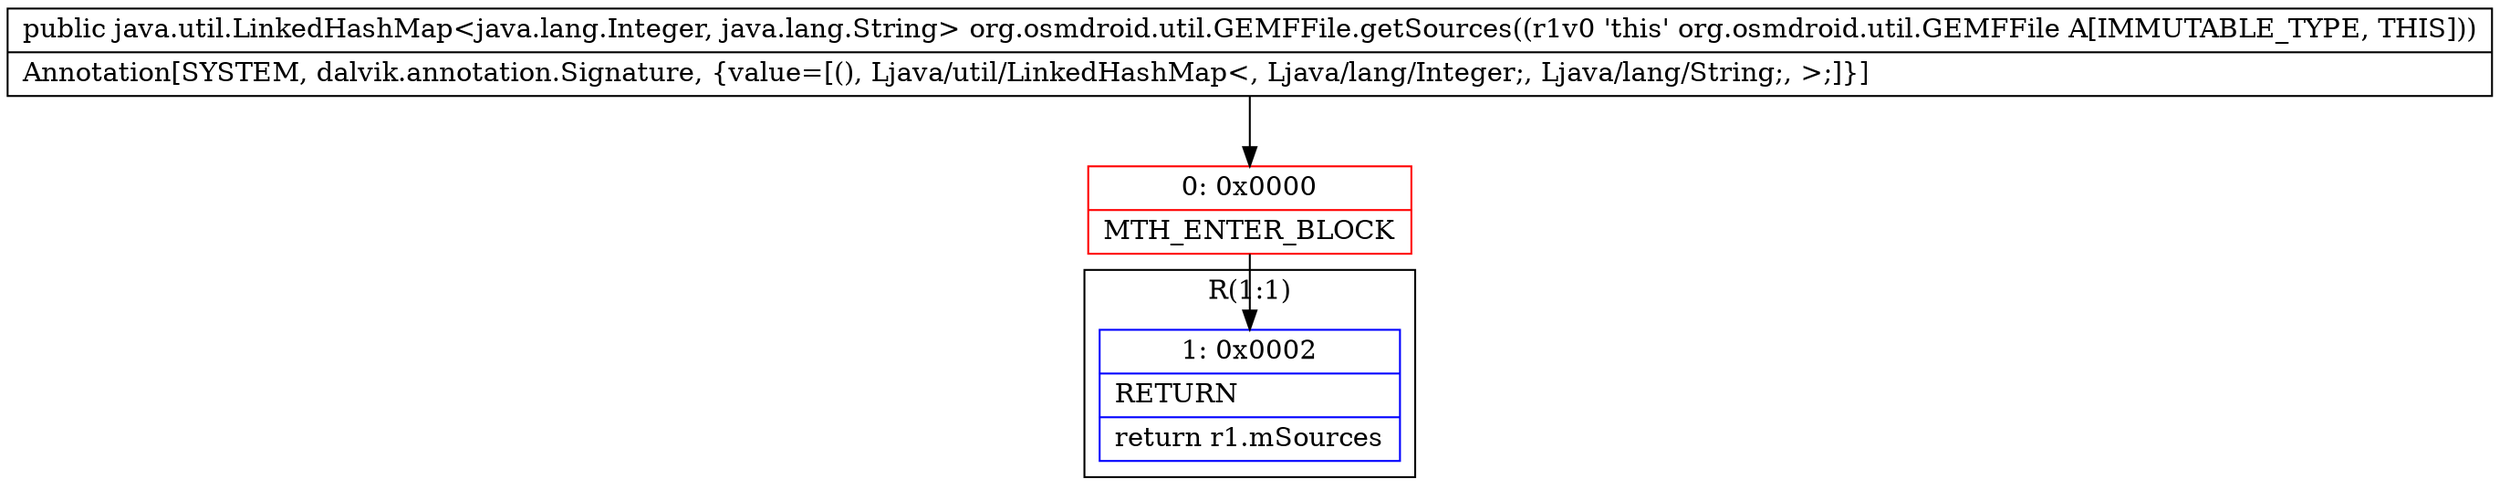digraph "CFG fororg.osmdroid.util.GEMFFile.getSources()Ljava\/util\/LinkedHashMap;" {
subgraph cluster_Region_1217130094 {
label = "R(1:1)";
node [shape=record,color=blue];
Node_1 [shape=record,label="{1\:\ 0x0002|RETURN\l|return r1.mSources\l}"];
}
Node_0 [shape=record,color=red,label="{0\:\ 0x0000|MTH_ENTER_BLOCK\l}"];
MethodNode[shape=record,label="{public java.util.LinkedHashMap\<java.lang.Integer, java.lang.String\> org.osmdroid.util.GEMFFile.getSources((r1v0 'this' org.osmdroid.util.GEMFFile A[IMMUTABLE_TYPE, THIS]))  | Annotation[SYSTEM, dalvik.annotation.Signature, \{value=[(), Ljava\/util\/LinkedHashMap\<, Ljava\/lang\/Integer;, Ljava\/lang\/String;, \>;]\}]\l}"];
MethodNode -> Node_0;
Node_0 -> Node_1;
}

